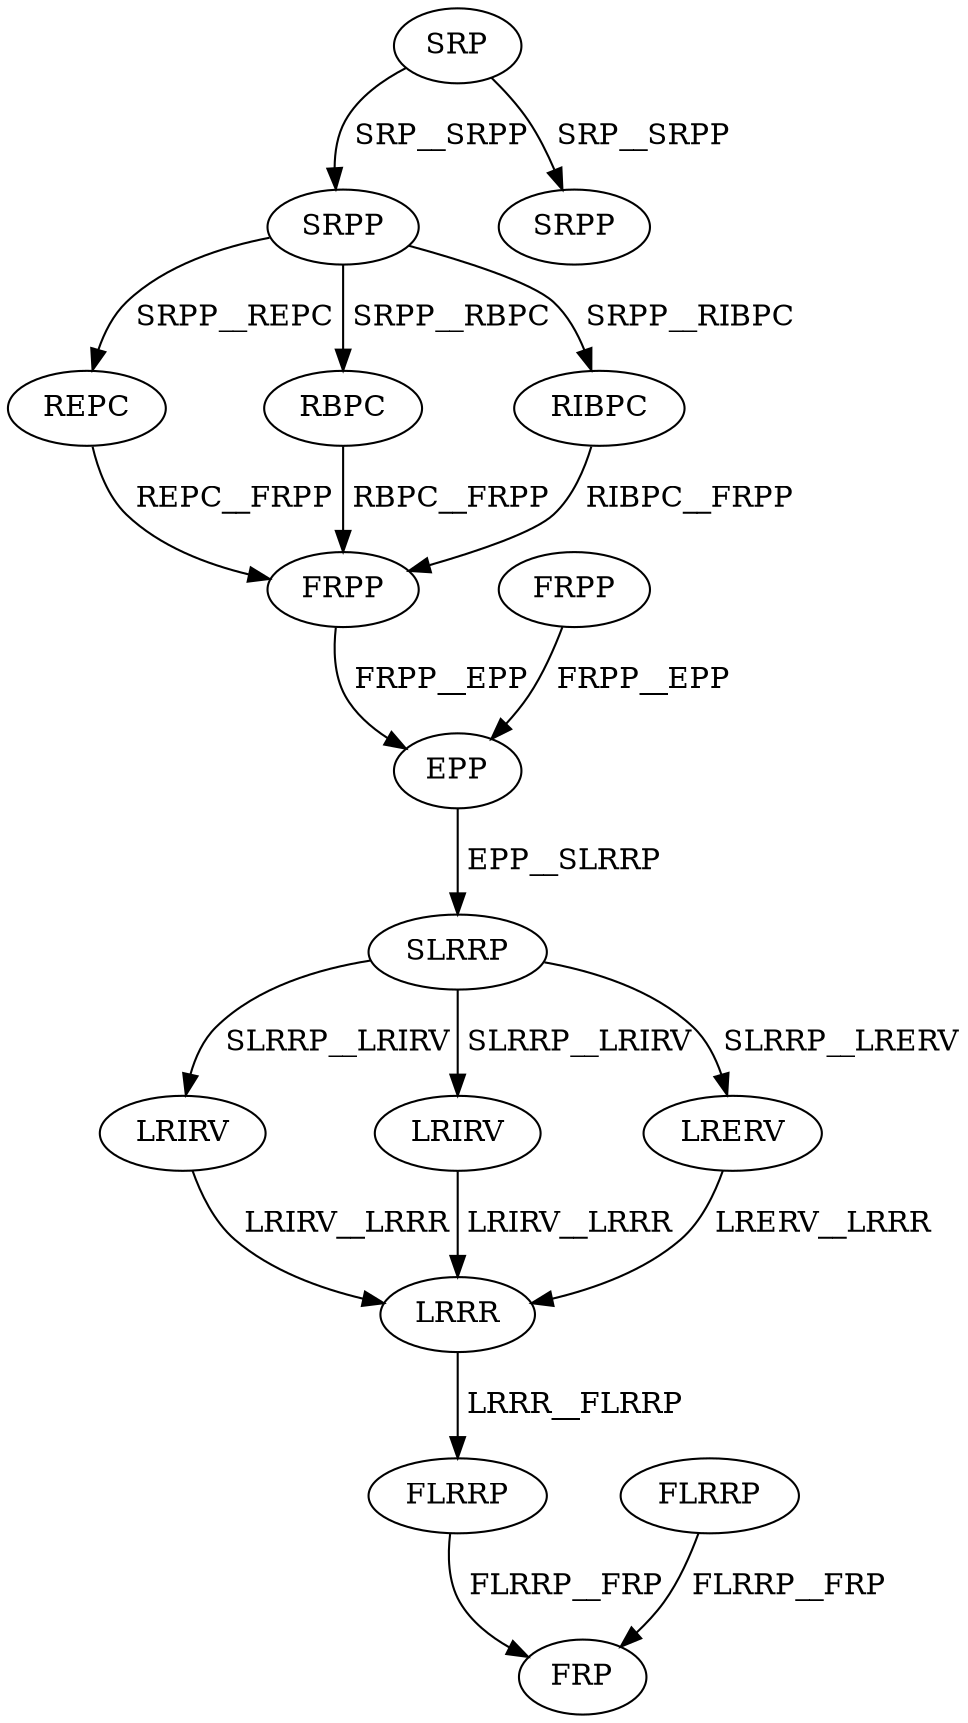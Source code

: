 digraph G { 
1 [label="SRP",color=black,fontcolor=black];
2 [label="SRPP",color=black,fontcolor=black];
3 [label="FRPP",color=black,fontcolor=black];
4 [label="REPC",color=black,fontcolor=black];
5 [label="RBPC",color=black,fontcolor=black];
6 [label="RIBPC",color=black,fontcolor=black];
7 [label="FRPP",color=black,fontcolor=black];
8 [label="SRPP",color=black,fontcolor=black];
9 [label="EPP",color=black,fontcolor=black];
10 [label="SLRRP",color=black,fontcolor=black];
11 [label="LRIRV",color=black,fontcolor=black];
12 [label="LRIRV",color=black,fontcolor=black];
13 [label="LRERV",color=black,fontcolor=black];
14 [label="FLRRP",color=black,fontcolor=black];
15 [label="LRRR",color=black,fontcolor=black];
16 [label="FLRRP",color=black,fontcolor=black];
17 [label="FRP",color=black,fontcolor=black];
1->2[label=" SRP__SRPP",color=black,fontcolor=black];
1->8[label=" SRP__SRPP",color=black,fontcolor=black];
2->4[label=" SRPP__REPC",color=black,fontcolor=black];
2->5[label=" SRPP__RBPC",color=black,fontcolor=black];
2->6[label=" SRPP__RIBPC",color=black,fontcolor=black];
3->9[label=" FRPP__EPP",color=black,fontcolor=black];
4->7[label=" REPC__FRPP",color=black,fontcolor=black];
5->7[label=" RBPC__FRPP",color=black,fontcolor=black];
6->7[label=" RIBPC__FRPP",color=black,fontcolor=black];
7->9[label=" FRPP__EPP",color=black,fontcolor=black];
9->10[label=" EPP__SLRRP",color=black,fontcolor=black];
10->11[label=" SLRRP__LRIRV",color=black,fontcolor=black];
10->12[label=" SLRRP__LRIRV",color=black,fontcolor=black];
10->13[label=" SLRRP__LRERV",color=black,fontcolor=black];
11->15[label=" LRIRV__LRRR",color=black,fontcolor=black];
12->15[label=" LRIRV__LRRR",color=black,fontcolor=black];
13->15[label=" LRERV__LRRR",color=black,fontcolor=black];
14->17[label=" FLRRP__FRP",color=black,fontcolor=black];
15->16[label=" LRRR__FLRRP",color=black,fontcolor=black];
16->17[label=" FLRRP__FRP",color=black,fontcolor=black];
}
